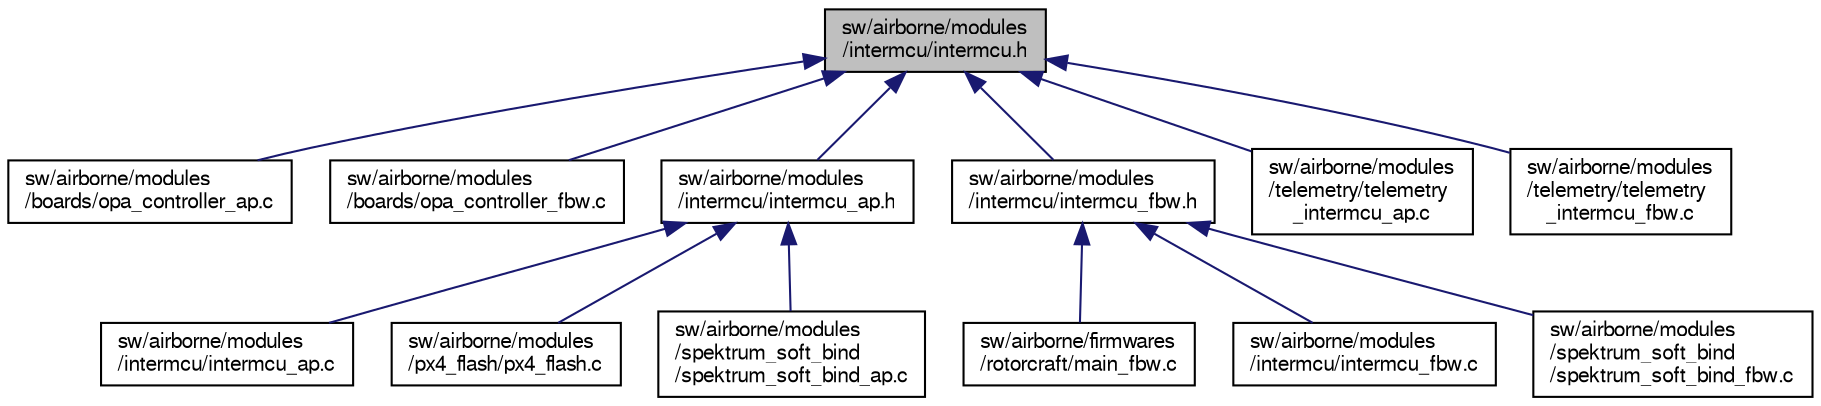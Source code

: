 digraph "sw/airborne/modules/intermcu/intermcu.h"
{
  edge [fontname="FreeSans",fontsize="10",labelfontname="FreeSans",labelfontsize="10"];
  node [fontname="FreeSans",fontsize="10",shape=record];
  Node1 [label="sw/airborne/modules\l/intermcu/intermcu.h",height=0.2,width=0.4,color="black", fillcolor="grey75", style="filled", fontcolor="black"];
  Node1 -> Node2 [dir="back",color="midnightblue",fontsize="10",style="solid",fontname="FreeSans"];
  Node2 [label="sw/airborne/modules\l/boards/opa_controller_ap.c",height=0.2,width=0.4,color="black", fillcolor="white", style="filled",URL="$opa__controller__ap_8c.html"];
  Node1 -> Node3 [dir="back",color="midnightblue",fontsize="10",style="solid",fontname="FreeSans"];
  Node3 [label="sw/airborne/modules\l/boards/opa_controller_fbw.c",height=0.2,width=0.4,color="black", fillcolor="white", style="filled",URL="$opa__controller__fbw_8c.html"];
  Node1 -> Node4 [dir="back",color="midnightblue",fontsize="10",style="solid",fontname="FreeSans"];
  Node4 [label="sw/airborne/modules\l/intermcu/intermcu_ap.h",height=0.2,width=0.4,color="black", fillcolor="white", style="filled",URL="$intermcu__ap_8h.html",tooltip="Rotorcraft Inter-MCU on the autopilot. "];
  Node4 -> Node5 [dir="back",color="midnightblue",fontsize="10",style="solid",fontname="FreeSans"];
  Node5 [label="sw/airborne/modules\l/intermcu/intermcu_ap.c",height=0.2,width=0.4,color="black", fillcolor="white", style="filled",URL="$intermcu__ap_8c.html",tooltip="Rotorcraft Inter-MCU on the autopilot. "];
  Node4 -> Node6 [dir="back",color="midnightblue",fontsize="10",style="solid",fontname="FreeSans"];
  Node6 [label="sw/airborne/modules\l/px4_flash/px4_flash.c",height=0.2,width=0.4,color="black", fillcolor="white", style="filled",URL="$px4__flash_8c.html"];
  Node4 -> Node7 [dir="back",color="midnightblue",fontsize="10",style="solid",fontname="FreeSans"];
  Node7 [label="sw/airborne/modules\l/spektrum_soft_bind\l/spektrum_soft_bind_ap.c",height=0.2,width=0.4,color="black", fillcolor="white", style="filled",URL="$spektrum__soft__bind__ap_8c.html"];
  Node1 -> Node8 [dir="back",color="midnightblue",fontsize="10",style="solid",fontname="FreeSans"];
  Node8 [label="sw/airborne/modules\l/intermcu/intermcu_fbw.h",height=0.2,width=0.4,color="black", fillcolor="white", style="filled",URL="$intermcu__fbw_8h.html",tooltip="Rotorcraft Inter-MCU on FlyByWire. "];
  Node8 -> Node9 [dir="back",color="midnightblue",fontsize="10",style="solid",fontname="FreeSans"];
  Node9 [label="sw/airborne/firmwares\l/rotorcraft/main_fbw.c",height=0.2,width=0.4,color="black", fillcolor="white", style="filled",URL="$rotorcraft_2main__fbw_8c.html",tooltip="Rotorcraft FBW main loop. "];
  Node8 -> Node10 [dir="back",color="midnightblue",fontsize="10",style="solid",fontname="FreeSans"];
  Node10 [label="sw/airborne/modules\l/intermcu/intermcu_fbw.c",height=0.2,width=0.4,color="black", fillcolor="white", style="filled",URL="$intermcu__fbw_8c.html",tooltip="Rotorcraft Inter-MCU on FlyByWire. "];
  Node8 -> Node11 [dir="back",color="midnightblue",fontsize="10",style="solid",fontname="FreeSans"];
  Node11 [label="sw/airborne/modules\l/spektrum_soft_bind\l/spektrum_soft_bind_fbw.c",height=0.2,width=0.4,color="black", fillcolor="white", style="filled",URL="$spektrum__soft__bind__fbw_8c.html"];
  Node1 -> Node12 [dir="back",color="midnightblue",fontsize="10",style="solid",fontname="FreeSans"];
  Node12 [label="sw/airborne/modules\l/telemetry/telemetry\l_intermcu_ap.c",height=0.2,width=0.4,color="black", fillcolor="white", style="filled",URL="$telemetry__intermcu__ap_8c.html",tooltip="Telemetry through InterMCU. "];
  Node1 -> Node13 [dir="back",color="midnightblue",fontsize="10",style="solid",fontname="FreeSans"];
  Node13 [label="sw/airborne/modules\l/telemetry/telemetry\l_intermcu_fbw.c",height=0.2,width=0.4,color="black", fillcolor="white", style="filled",URL="$telemetry__intermcu__fbw_8c.html",tooltip="Telemetry through InterMCU. "];
}
